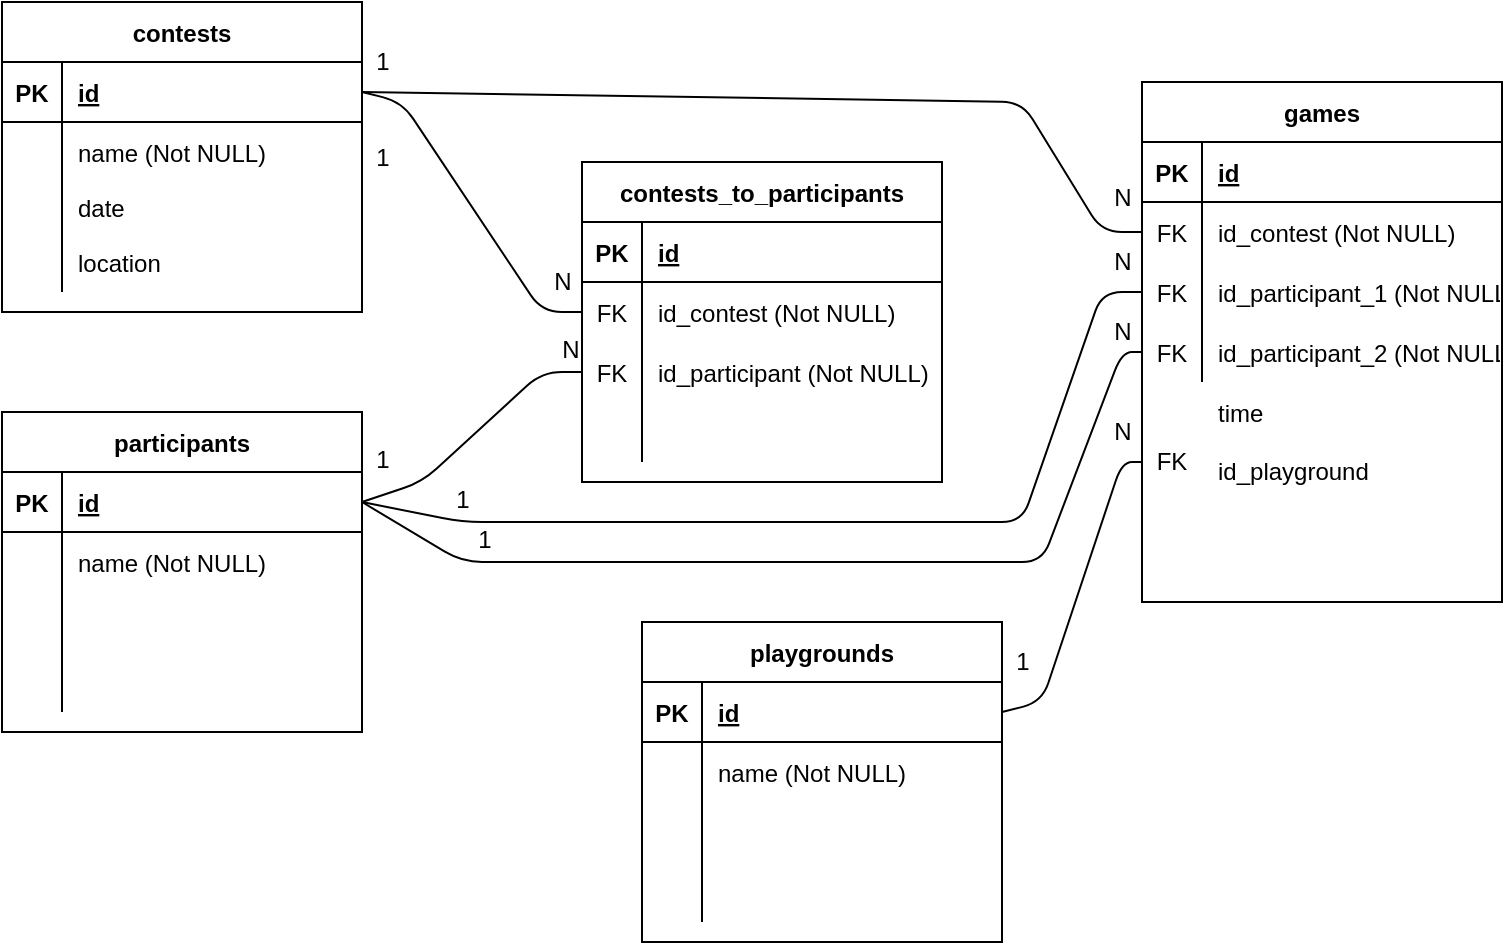 <mxfile version="13.7.3" type="device"><diagram id="hBPETekjnQKZOFMG-QL0" name="Page-1"><mxGraphModel dx="868" dy="515" grid="1" gridSize="10" guides="1" tooltips="1" connect="1" arrows="1" fold="1" page="1" pageScale="1" pageWidth="850" pageHeight="1100" math="0" shadow="0"><root><mxCell id="0"/><mxCell id="1" parent="0"/><mxCell id="inuh7g460RohAHgjYGlP-48" value="" style="endArrow=none;html=1;exitX=1;exitY=0.5;exitDx=0;exitDy=0;entryX=0;entryY=0.5;entryDx=0;entryDy=0;" parent="1" source="inuh7g460RohAHgjYGlP-17" target="inuh7g460RohAHgjYGlP-37" edge="1"><mxGeometry width="50" height="50" relative="1" as="geometry"><mxPoint x="260" y="100" as="sourcePoint"/><mxPoint x="310" y="50" as="targetPoint"/><Array as="points"><mxPoint x="220" y="60"/><mxPoint x="290" y="165"/></Array></mxGeometry></mxCell><mxCell id="inuh7g460RohAHgjYGlP-49" value="" style="endArrow=none;html=1;exitX=1;exitY=0.5;exitDx=0;exitDy=0;entryX=0;entryY=0.5;entryDx=0;entryDy=0;" parent="1" source="inuh7g460RohAHgjYGlP-4" target="inuh7g460RohAHgjYGlP-40" edge="1"><mxGeometry width="50" height="50" relative="1" as="geometry"><mxPoint x="210" y="65" as="sourcePoint"/><mxPoint x="320" y="185" as="targetPoint"/><Array as="points"><mxPoint x="230" y="250"/><mxPoint x="290" y="195"/></Array></mxGeometry></mxCell><mxCell id="inuh7g460RohAHgjYGlP-67" value="time" style="shape=partialRectangle;connectable=0;fillColor=none;top=0;left=0;bottom=0;right=0;align=left;spacingLeft=6;overflow=hidden;" parent="1" vertex="1"><mxGeometry x="620" y="200" width="150" height="30" as="geometry"/></mxCell><mxCell id="inuh7g460RohAHgjYGlP-69" value="id_playground" style="shape=partialRectangle;connectable=0;fillColor=none;top=0;left=0;bottom=0;right=0;align=left;spacingLeft=6;overflow=hidden;" parent="1" vertex="1"><mxGeometry x="620" y="229" width="150" height="30" as="geometry"/></mxCell><mxCell id="inuh7g460RohAHgjYGlP-70" value="" style="endArrow=none;html=1;exitX=1;exitY=0.5;exitDx=0;exitDy=0;entryX=0;entryY=0.5;entryDx=0;entryDy=0;" parent="1" source="inuh7g460RohAHgjYGlP-17" target="inuh7g460RohAHgjYGlP-54" edge="1"><mxGeometry width="50" height="50" relative="1" as="geometry"><mxPoint x="210" y="65" as="sourcePoint"/><mxPoint x="320" y="175" as="targetPoint"/><Array as="points"><mxPoint x="530" y="60"/><mxPoint x="570" y="125"/></Array></mxGeometry></mxCell><mxCell id="inuh7g460RohAHgjYGlP-72" value="" style="endArrow=none;html=1;exitX=1;exitY=0.5;exitDx=0;exitDy=0;entryX=0;entryY=0.5;entryDx=0;entryDy=0;" parent="1" source="inuh7g460RohAHgjYGlP-4" target="inuh7g460RohAHgjYGlP-57" edge="1"><mxGeometry width="50" height="50" relative="1" as="geometry"><mxPoint x="210" y="270" as="sourcePoint"/><mxPoint x="320" y="205" as="targetPoint"/><Array as="points"><mxPoint x="250" y="270"/><mxPoint x="300" y="270"/><mxPoint x="400" y="270"/><mxPoint x="530" y="270"/><mxPoint x="570" y="155"/></Array></mxGeometry></mxCell><mxCell id="inuh7g460RohAHgjYGlP-73" value="" style="endArrow=none;html=1;exitX=1;exitY=0.5;exitDx=0;exitDy=0;entryX=0;entryY=0.5;entryDx=0;entryDy=0;" parent="1" source="inuh7g460RohAHgjYGlP-4" target="inuh7g460RohAHgjYGlP-60" edge="1"><mxGeometry width="50" height="50" relative="1" as="geometry"><mxPoint x="210" y="270" as="sourcePoint"/><mxPoint x="600" y="165" as="targetPoint"/><Array as="points"><mxPoint x="250" y="290"/><mxPoint x="540" y="290"/><mxPoint x="580" y="185"/></Array></mxGeometry></mxCell><mxCell id="inuh7g460RohAHgjYGlP-87" value="" style="endArrow=none;html=1;exitX=1;exitY=0.5;exitDx=0;exitDy=0;" parent="1" source="inuh7g460RohAHgjYGlP-75" edge="1"><mxGeometry width="50" height="50" relative="1" as="geometry"><mxPoint x="420" y="490" as="sourcePoint"/><mxPoint x="590" y="240" as="targetPoint"/><Array as="points"><mxPoint x="540" y="360"/><mxPoint x="580" y="240"/></Array></mxGeometry></mxCell><mxCell id="inuh7g460RohAHgjYGlP-104" value="FK" style="shape=partialRectangle;connectable=0;fillColor=none;top=0;left=0;bottom=0;right=0;editable=1;overflow=hidden;" parent="1" vertex="1"><mxGeometry x="590" y="224" width="30" height="30" as="geometry"/></mxCell><mxCell id="inuh7g460RohAHgjYGlP-106" value="1" style="text;html=1;align=center;verticalAlign=middle;resizable=0;points=[];autosize=1;" parent="1" vertex="1"><mxGeometry x="520" y="330" width="20" height="20" as="geometry"/></mxCell><mxCell id="inuh7g460RohAHgjYGlP-108" value="1" style="text;html=1;align=center;verticalAlign=middle;resizable=0;points=[];autosize=1;" parent="1" vertex="1"><mxGeometry x="200" y="30" width="20" height="20" as="geometry"/></mxCell><mxCell id="inuh7g460RohAHgjYGlP-109" value="1" style="text;html=1;align=center;verticalAlign=middle;resizable=0;points=[];autosize=1;" parent="1" vertex="1"><mxGeometry x="200" y="77.5" width="20" height="20" as="geometry"/></mxCell><mxCell id="inuh7g460RohAHgjYGlP-110" value="1" style="text;html=1;align=center;verticalAlign=middle;resizable=0;points=[];autosize=1;" parent="1" vertex="1"><mxGeometry x="200" y="229" width="20" height="20" as="geometry"/></mxCell><mxCell id="inuh7g460RohAHgjYGlP-118" value="1" style="text;html=1;align=center;verticalAlign=middle;resizable=0;points=[];autosize=1;" parent="1" vertex="1"><mxGeometry x="240" y="249" width="20" height="20" as="geometry"/></mxCell><mxCell id="inuh7g460RohAHgjYGlP-119" value="1" style="text;html=1;align=center;verticalAlign=middle;resizable=0;points=[];autosize=1;" parent="1" vertex="1"><mxGeometry x="250.75" y="269" width="20" height="20" as="geometry"/></mxCell><mxCell id="rp1fnbcUNeewe2p3c86S-1" value="N" style="text;html=1;align=center;verticalAlign=middle;resizable=0;points=[];autosize=1;" parent="1" vertex="1"><mxGeometry x="570" y="97.5" width="20" height="20" as="geometry"/></mxCell><mxCell id="rp1fnbcUNeewe2p3c86S-2" value="N" style="text;html=1;align=center;verticalAlign=middle;resizable=0;points=[];autosize=1;" parent="1" vertex="1"><mxGeometry x="570" y="130" width="20" height="20" as="geometry"/></mxCell><mxCell id="rp1fnbcUNeewe2p3c86S-3" value="N" style="text;html=1;align=center;verticalAlign=middle;resizable=0;points=[];autosize=1;" parent="1" vertex="1"><mxGeometry x="570" y="165" width="20" height="20" as="geometry"/></mxCell><mxCell id="rp1fnbcUNeewe2p3c86S-4" value="N" style="text;html=1;align=center;verticalAlign=middle;resizable=0;points=[];autosize=1;" parent="1" vertex="1"><mxGeometry x="570" y="215" width="20" height="20" as="geometry"/></mxCell><mxCell id="rp1fnbcUNeewe2p3c86S-6" value="N" style="text;html=1;align=center;verticalAlign=middle;resizable=0;points=[];autosize=1;" parent="1" vertex="1"><mxGeometry x="290" y="140" width="20" height="20" as="geometry"/></mxCell><mxCell id="rp1fnbcUNeewe2p3c86S-7" value="N" style="text;html=1;align=center;verticalAlign=middle;resizable=0;points=[];autosize=1;" parent="1" vertex="1"><mxGeometry x="293.75" y="174" width="20" height="20" as="geometry"/></mxCell><mxCell id="inuh7g460RohAHgjYGlP-16" value="contests" style="shape=table;startSize=30;container=1;collapsible=1;childLayout=tableLayout;fixedRows=1;rowLines=0;fontStyle=1;align=center;resizeLast=1;" parent="1" vertex="1"><mxGeometry x="20" y="10" width="180" height="155" as="geometry"/></mxCell><mxCell id="inuh7g460RohAHgjYGlP-17" value="" style="shape=partialRectangle;collapsible=0;dropTarget=0;pointerEvents=0;fillColor=none;top=0;left=0;bottom=1;right=0;points=[[0,0.5],[1,0.5]];portConstraint=eastwest;" parent="inuh7g460RohAHgjYGlP-16" vertex="1"><mxGeometry y="30" width="180" height="30" as="geometry"/></mxCell><mxCell id="inuh7g460RohAHgjYGlP-18" value="PK" style="shape=partialRectangle;connectable=0;fillColor=none;top=0;left=0;bottom=0;right=0;fontStyle=1;overflow=hidden;" parent="inuh7g460RohAHgjYGlP-17" vertex="1"><mxGeometry width="30" height="30" as="geometry"/></mxCell><mxCell id="inuh7g460RohAHgjYGlP-19" value="id" style="shape=partialRectangle;connectable=0;fillColor=none;top=0;left=0;bottom=0;right=0;align=left;spacingLeft=6;fontStyle=5;overflow=hidden;" parent="inuh7g460RohAHgjYGlP-17" vertex="1"><mxGeometry x="30" width="150" height="30" as="geometry"/></mxCell><mxCell id="inuh7g460RohAHgjYGlP-20" value="" style="shape=partialRectangle;collapsible=0;dropTarget=0;pointerEvents=0;fillColor=none;top=0;left=0;bottom=0;right=0;points=[[0,0.5],[1,0.5]];portConstraint=eastwest;" parent="inuh7g460RohAHgjYGlP-16" vertex="1"><mxGeometry y="60" width="180" height="30" as="geometry"/></mxCell><mxCell id="inuh7g460RohAHgjYGlP-21" value="" style="shape=partialRectangle;connectable=0;fillColor=none;top=0;left=0;bottom=0;right=0;editable=1;overflow=hidden;" parent="inuh7g460RohAHgjYGlP-20" vertex="1"><mxGeometry width="30" height="30" as="geometry"/></mxCell><mxCell id="inuh7g460RohAHgjYGlP-22" value="name (Not NULL)" style="shape=partialRectangle;connectable=0;fillColor=none;top=0;left=0;bottom=0;right=0;align=left;spacingLeft=6;overflow=hidden;" parent="inuh7g460RohAHgjYGlP-20" vertex="1"><mxGeometry x="30" width="150" height="30" as="geometry"/></mxCell><mxCell id="inuh7g460RohAHgjYGlP-23" value="" style="shape=partialRectangle;collapsible=0;dropTarget=0;pointerEvents=0;fillColor=none;top=0;left=0;bottom=0;right=0;points=[[0,0.5],[1,0.5]];portConstraint=eastwest;" parent="inuh7g460RohAHgjYGlP-16" vertex="1"><mxGeometry y="90" width="180" height="25" as="geometry"/></mxCell><mxCell id="inuh7g460RohAHgjYGlP-24" value="" style="shape=partialRectangle;connectable=0;fillColor=none;top=0;left=0;bottom=0;right=0;editable=1;overflow=hidden;" parent="inuh7g460RohAHgjYGlP-23" vertex="1"><mxGeometry width="30" height="25" as="geometry"/></mxCell><mxCell id="inuh7g460RohAHgjYGlP-25" value="date" style="shape=partialRectangle;connectable=0;fillColor=none;top=0;left=0;bottom=0;right=0;align=left;spacingLeft=6;overflow=hidden;" parent="inuh7g460RohAHgjYGlP-23" vertex="1"><mxGeometry x="30" width="150" height="25" as="geometry"/></mxCell><mxCell id="inuh7g460RohAHgjYGlP-26" value="" style="shape=partialRectangle;collapsible=0;dropTarget=0;pointerEvents=0;fillColor=none;top=0;left=0;bottom=0;right=0;points=[[0,0.5],[1,0.5]];portConstraint=eastwest;" parent="inuh7g460RohAHgjYGlP-16" vertex="1"><mxGeometry y="115" width="180" height="30" as="geometry"/></mxCell><mxCell id="inuh7g460RohAHgjYGlP-27" value="" style="shape=partialRectangle;connectable=0;fillColor=none;top=0;left=0;bottom=0;right=0;editable=1;overflow=hidden;" parent="inuh7g460RohAHgjYGlP-26" vertex="1"><mxGeometry width="30" height="30" as="geometry"/></mxCell><mxCell id="inuh7g460RohAHgjYGlP-28" value="location" style="shape=partialRectangle;connectable=0;fillColor=none;top=0;left=0;bottom=0;right=0;align=left;spacingLeft=6;overflow=hidden;" parent="inuh7g460RohAHgjYGlP-26" vertex="1"><mxGeometry x="30" width="150" height="30" as="geometry"/></mxCell><mxCell id="inuh7g460RohAHgjYGlP-3" value="participants" style="shape=table;startSize=30;container=1;collapsible=1;childLayout=tableLayout;fixedRows=1;rowLines=0;fontStyle=1;align=center;resizeLast=1;" parent="1" vertex="1"><mxGeometry x="20" y="215" width="180" height="160" as="geometry"/></mxCell><mxCell id="inuh7g460RohAHgjYGlP-4" value="" style="shape=partialRectangle;collapsible=0;dropTarget=0;pointerEvents=0;fillColor=none;top=0;left=0;bottom=1;right=0;points=[[0,0.5],[1,0.5]];portConstraint=eastwest;" parent="inuh7g460RohAHgjYGlP-3" vertex="1"><mxGeometry y="30" width="180" height="30" as="geometry"/></mxCell><mxCell id="inuh7g460RohAHgjYGlP-5" value="PK" style="shape=partialRectangle;connectable=0;fillColor=none;top=0;left=0;bottom=0;right=0;fontStyle=1;overflow=hidden;" parent="inuh7g460RohAHgjYGlP-4" vertex="1"><mxGeometry width="30" height="30" as="geometry"/></mxCell><mxCell id="inuh7g460RohAHgjYGlP-6" value="id" style="shape=partialRectangle;connectable=0;fillColor=none;top=0;left=0;bottom=0;right=0;align=left;spacingLeft=6;fontStyle=5;overflow=hidden;" parent="inuh7g460RohAHgjYGlP-4" vertex="1"><mxGeometry x="30" width="150" height="30" as="geometry"/></mxCell><mxCell id="inuh7g460RohAHgjYGlP-7" value="" style="shape=partialRectangle;collapsible=0;dropTarget=0;pointerEvents=0;fillColor=none;top=0;left=0;bottom=0;right=0;points=[[0,0.5],[1,0.5]];portConstraint=eastwest;" parent="inuh7g460RohAHgjYGlP-3" vertex="1"><mxGeometry y="60" width="180" height="30" as="geometry"/></mxCell><mxCell id="inuh7g460RohAHgjYGlP-8" value="" style="shape=partialRectangle;connectable=0;fillColor=none;top=0;left=0;bottom=0;right=0;editable=1;overflow=hidden;" parent="inuh7g460RohAHgjYGlP-7" vertex="1"><mxGeometry width="30" height="30" as="geometry"/></mxCell><mxCell id="inuh7g460RohAHgjYGlP-9" value="name (Not NULL)" style="shape=partialRectangle;connectable=0;fillColor=none;top=0;left=0;bottom=0;right=0;align=left;spacingLeft=6;overflow=hidden;" parent="inuh7g460RohAHgjYGlP-7" vertex="1"><mxGeometry x="30" width="150" height="30" as="geometry"/></mxCell><mxCell id="inuh7g460RohAHgjYGlP-10" value="" style="shape=partialRectangle;collapsible=0;dropTarget=0;pointerEvents=0;fillColor=none;top=0;left=0;bottom=0;right=0;points=[[0,0.5],[1,0.5]];portConstraint=eastwest;" parent="inuh7g460RohAHgjYGlP-3" vertex="1"><mxGeometry y="90" width="180" height="30" as="geometry"/></mxCell><mxCell id="inuh7g460RohAHgjYGlP-11" value="" style="shape=partialRectangle;connectable=0;fillColor=none;top=0;left=0;bottom=0;right=0;editable=1;overflow=hidden;" parent="inuh7g460RohAHgjYGlP-10" vertex="1"><mxGeometry width="30" height="30" as="geometry"/></mxCell><mxCell id="inuh7g460RohAHgjYGlP-12" value="" style="shape=partialRectangle;connectable=0;fillColor=none;top=0;left=0;bottom=0;right=0;align=left;spacingLeft=6;overflow=hidden;" parent="inuh7g460RohAHgjYGlP-10" vertex="1"><mxGeometry x="30" width="150" height="30" as="geometry"/></mxCell><mxCell id="inuh7g460RohAHgjYGlP-13" value="" style="shape=partialRectangle;collapsible=0;dropTarget=0;pointerEvents=0;fillColor=none;top=0;left=0;bottom=0;right=0;points=[[0,0.5],[1,0.5]];portConstraint=eastwest;" parent="inuh7g460RohAHgjYGlP-3" vertex="1"><mxGeometry y="120" width="180" height="30" as="geometry"/></mxCell><mxCell id="inuh7g460RohAHgjYGlP-14" value="" style="shape=partialRectangle;connectable=0;fillColor=none;top=0;left=0;bottom=0;right=0;editable=1;overflow=hidden;" parent="inuh7g460RohAHgjYGlP-13" vertex="1"><mxGeometry width="30" height="30" as="geometry"/></mxCell><mxCell id="inuh7g460RohAHgjYGlP-15" value="" style="shape=partialRectangle;connectable=0;fillColor=none;top=0;left=0;bottom=0;right=0;align=left;spacingLeft=6;overflow=hidden;" parent="inuh7g460RohAHgjYGlP-13" vertex="1"><mxGeometry x="30" width="150" height="30" as="geometry"/></mxCell><mxCell id="inuh7g460RohAHgjYGlP-33" value="contests_to_participants" style="shape=table;startSize=30;container=1;collapsible=1;childLayout=tableLayout;fixedRows=1;rowLines=0;fontStyle=1;align=center;resizeLast=1;" parent="1" vertex="1"><mxGeometry x="310" y="90" width="180" height="160" as="geometry"/></mxCell><mxCell id="inuh7g460RohAHgjYGlP-34" value="" style="shape=partialRectangle;collapsible=0;dropTarget=0;pointerEvents=0;fillColor=none;top=0;left=0;bottom=1;right=0;points=[[0,0.5],[1,0.5]];portConstraint=eastwest;" parent="inuh7g460RohAHgjYGlP-33" vertex="1"><mxGeometry y="30" width="180" height="30" as="geometry"/></mxCell><mxCell id="inuh7g460RohAHgjYGlP-35" value="PK" style="shape=partialRectangle;connectable=0;fillColor=none;top=0;left=0;bottom=0;right=0;fontStyle=1;overflow=hidden;" parent="inuh7g460RohAHgjYGlP-34" vertex="1"><mxGeometry width="30" height="30" as="geometry"/></mxCell><mxCell id="inuh7g460RohAHgjYGlP-36" value="id" style="shape=partialRectangle;connectable=0;fillColor=none;top=0;left=0;bottom=0;right=0;align=left;spacingLeft=6;fontStyle=5;overflow=hidden;" parent="inuh7g460RohAHgjYGlP-34" vertex="1"><mxGeometry x="30" width="150" height="30" as="geometry"/></mxCell><mxCell id="inuh7g460RohAHgjYGlP-37" value="" style="shape=partialRectangle;collapsible=0;dropTarget=0;pointerEvents=0;fillColor=none;top=0;left=0;bottom=0;right=0;points=[[0,0.5],[1,0.5]];portConstraint=eastwest;" parent="inuh7g460RohAHgjYGlP-33" vertex="1"><mxGeometry y="60" width="180" height="30" as="geometry"/></mxCell><mxCell id="inuh7g460RohAHgjYGlP-38" value="FK" style="shape=partialRectangle;connectable=0;fillColor=none;top=0;left=0;bottom=0;right=0;editable=1;overflow=hidden;" parent="inuh7g460RohAHgjYGlP-37" vertex="1"><mxGeometry width="30" height="30" as="geometry"/></mxCell><mxCell id="inuh7g460RohAHgjYGlP-39" value="id_contest (Not NULL)" style="shape=partialRectangle;connectable=0;fillColor=none;top=0;left=0;bottom=0;right=0;align=left;spacingLeft=6;overflow=hidden;" parent="inuh7g460RohAHgjYGlP-37" vertex="1"><mxGeometry x="30" width="150" height="30" as="geometry"/></mxCell><mxCell id="inuh7g460RohAHgjYGlP-40" value="" style="shape=partialRectangle;collapsible=0;dropTarget=0;pointerEvents=0;fillColor=none;top=0;left=0;bottom=0;right=0;points=[[0,0.5],[1,0.5]];portConstraint=eastwest;" parent="inuh7g460RohAHgjYGlP-33" vertex="1"><mxGeometry y="90" width="180" height="30" as="geometry"/></mxCell><mxCell id="inuh7g460RohAHgjYGlP-41" value="FK" style="shape=partialRectangle;connectable=0;fillColor=none;top=0;left=0;bottom=0;right=0;editable=1;overflow=hidden;" parent="inuh7g460RohAHgjYGlP-40" vertex="1"><mxGeometry width="30" height="30" as="geometry"/></mxCell><mxCell id="inuh7g460RohAHgjYGlP-42" value="id_participant (Not NULL)" style="shape=partialRectangle;connectable=0;fillColor=none;top=0;left=0;bottom=0;right=0;align=left;spacingLeft=6;overflow=hidden;" parent="inuh7g460RohAHgjYGlP-40" vertex="1"><mxGeometry x="30" width="150" height="30" as="geometry"/></mxCell><mxCell id="inuh7g460RohAHgjYGlP-43" value="" style="shape=partialRectangle;collapsible=0;dropTarget=0;pointerEvents=0;fillColor=none;top=0;left=0;bottom=0;right=0;points=[[0,0.5],[1,0.5]];portConstraint=eastwest;" parent="inuh7g460RohAHgjYGlP-33" vertex="1"><mxGeometry y="120" width="180" height="30" as="geometry"/></mxCell><mxCell id="inuh7g460RohAHgjYGlP-44" value="" style="shape=partialRectangle;connectable=0;fillColor=none;top=0;left=0;bottom=0;right=0;editable=1;overflow=hidden;" parent="inuh7g460RohAHgjYGlP-43" vertex="1"><mxGeometry width="30" height="30" as="geometry"/></mxCell><mxCell id="inuh7g460RohAHgjYGlP-45" value="" style="shape=partialRectangle;connectable=0;fillColor=none;top=0;left=0;bottom=0;right=0;align=left;spacingLeft=6;overflow=hidden;" parent="inuh7g460RohAHgjYGlP-43" vertex="1"><mxGeometry x="30" width="150" height="30" as="geometry"/></mxCell><mxCell id="inuh7g460RohAHgjYGlP-50" value="games" style="shape=table;startSize=30;container=1;collapsible=1;childLayout=tableLayout;fixedRows=1;rowLines=0;fontStyle=1;align=center;resizeLast=1;" parent="1" vertex="1"><mxGeometry x="590" y="50" width="180" height="260" as="geometry"/></mxCell><mxCell id="inuh7g460RohAHgjYGlP-51" value="" style="shape=partialRectangle;collapsible=0;dropTarget=0;pointerEvents=0;fillColor=none;top=0;left=0;bottom=1;right=0;points=[[0,0.5],[1,0.5]];portConstraint=eastwest;" parent="inuh7g460RohAHgjYGlP-50" vertex="1"><mxGeometry y="30" width="180" height="30" as="geometry"/></mxCell><mxCell id="inuh7g460RohAHgjYGlP-52" value="PK" style="shape=partialRectangle;connectable=0;fillColor=none;top=0;left=0;bottom=0;right=0;fontStyle=1;overflow=hidden;" parent="inuh7g460RohAHgjYGlP-51" vertex="1"><mxGeometry width="30" height="30" as="geometry"/></mxCell><mxCell id="inuh7g460RohAHgjYGlP-53" value="id" style="shape=partialRectangle;connectable=0;fillColor=none;top=0;left=0;bottom=0;right=0;align=left;spacingLeft=6;fontStyle=5;overflow=hidden;" parent="inuh7g460RohAHgjYGlP-51" vertex="1"><mxGeometry x="30" width="150" height="30" as="geometry"/></mxCell><mxCell id="inuh7g460RohAHgjYGlP-54" value="" style="shape=partialRectangle;collapsible=0;dropTarget=0;pointerEvents=0;fillColor=none;top=0;left=0;bottom=0;right=0;points=[[0,0.5],[1,0.5]];portConstraint=eastwest;" parent="inuh7g460RohAHgjYGlP-50" vertex="1"><mxGeometry y="60" width="180" height="30" as="geometry"/></mxCell><mxCell id="inuh7g460RohAHgjYGlP-55" value="FK" style="shape=partialRectangle;connectable=0;fillColor=none;top=0;left=0;bottom=0;right=0;editable=1;overflow=hidden;" parent="inuh7g460RohAHgjYGlP-54" vertex="1"><mxGeometry width="30" height="30" as="geometry"/></mxCell><mxCell id="inuh7g460RohAHgjYGlP-56" value="id_contest (Not NULL)" style="shape=partialRectangle;connectable=0;fillColor=none;top=0;left=0;bottom=0;right=0;align=left;spacingLeft=6;overflow=hidden;" parent="inuh7g460RohAHgjYGlP-54" vertex="1"><mxGeometry x="30" width="150" height="30" as="geometry"/></mxCell><mxCell id="inuh7g460RohAHgjYGlP-57" value="" style="shape=partialRectangle;collapsible=0;dropTarget=0;pointerEvents=0;fillColor=none;top=0;left=0;bottom=0;right=0;points=[[0,0.5],[1,0.5]];portConstraint=eastwest;" parent="inuh7g460RohAHgjYGlP-50" vertex="1"><mxGeometry y="90" width="180" height="30" as="geometry"/></mxCell><mxCell id="inuh7g460RohAHgjYGlP-58" value="FK" style="shape=partialRectangle;connectable=0;fillColor=none;top=0;left=0;bottom=0;right=0;editable=1;overflow=hidden;" parent="inuh7g460RohAHgjYGlP-57" vertex="1"><mxGeometry width="30" height="30" as="geometry"/></mxCell><mxCell id="inuh7g460RohAHgjYGlP-59" value="id_participant_1 (Not NULL)" style="shape=partialRectangle;connectable=0;fillColor=none;top=0;left=0;bottom=0;right=0;align=left;spacingLeft=6;overflow=hidden;" parent="inuh7g460RohAHgjYGlP-57" vertex="1"><mxGeometry x="30" width="150" height="30" as="geometry"/></mxCell><mxCell id="inuh7g460RohAHgjYGlP-60" value="" style="shape=partialRectangle;collapsible=0;dropTarget=0;pointerEvents=0;fillColor=none;top=0;left=0;bottom=0;right=0;points=[[0,0.5],[1,0.5]];portConstraint=eastwest;" parent="inuh7g460RohAHgjYGlP-50" vertex="1"><mxGeometry y="120" width="180" height="30" as="geometry"/></mxCell><mxCell id="inuh7g460RohAHgjYGlP-61" value="FK" style="shape=partialRectangle;connectable=0;fillColor=none;top=0;left=0;bottom=0;right=0;editable=1;overflow=hidden;" parent="inuh7g460RohAHgjYGlP-60" vertex="1"><mxGeometry width="30" height="30" as="geometry"/></mxCell><mxCell id="inuh7g460RohAHgjYGlP-62" value="id_participant_2 (Not NULL)" style="shape=partialRectangle;connectable=0;fillColor=none;top=0;left=0;bottom=0;right=0;align=left;spacingLeft=6;overflow=hidden;" parent="inuh7g460RohAHgjYGlP-60" vertex="1"><mxGeometry x="30" width="150" height="30" as="geometry"/></mxCell><mxCell id="inuh7g460RohAHgjYGlP-74" value="playgrounds" style="shape=table;startSize=30;container=1;collapsible=1;childLayout=tableLayout;fixedRows=1;rowLines=0;fontStyle=1;align=center;resizeLast=1;" parent="1" vertex="1"><mxGeometry x="340" y="320" width="180" height="160" as="geometry"/></mxCell><mxCell id="inuh7g460RohAHgjYGlP-75" value="" style="shape=partialRectangle;collapsible=0;dropTarget=0;pointerEvents=0;fillColor=none;top=0;left=0;bottom=1;right=0;points=[[0,0.5],[1,0.5]];portConstraint=eastwest;" parent="inuh7g460RohAHgjYGlP-74" vertex="1"><mxGeometry y="30" width="180" height="30" as="geometry"/></mxCell><mxCell id="inuh7g460RohAHgjYGlP-76" value="PK" style="shape=partialRectangle;connectable=0;fillColor=none;top=0;left=0;bottom=0;right=0;fontStyle=1;overflow=hidden;" parent="inuh7g460RohAHgjYGlP-75" vertex="1"><mxGeometry width="30" height="30" as="geometry"/></mxCell><mxCell id="inuh7g460RohAHgjYGlP-77" value="id" style="shape=partialRectangle;connectable=0;fillColor=none;top=0;left=0;bottom=0;right=0;align=left;spacingLeft=6;fontStyle=5;overflow=hidden;" parent="inuh7g460RohAHgjYGlP-75" vertex="1"><mxGeometry x="30" width="150" height="30" as="geometry"/></mxCell><mxCell id="inuh7g460RohAHgjYGlP-78" value="" style="shape=partialRectangle;collapsible=0;dropTarget=0;pointerEvents=0;fillColor=none;top=0;left=0;bottom=0;right=0;points=[[0,0.5],[1,0.5]];portConstraint=eastwest;" parent="inuh7g460RohAHgjYGlP-74" vertex="1"><mxGeometry y="60" width="180" height="30" as="geometry"/></mxCell><mxCell id="inuh7g460RohAHgjYGlP-79" value="" style="shape=partialRectangle;connectable=0;fillColor=none;top=0;left=0;bottom=0;right=0;editable=1;overflow=hidden;" parent="inuh7g460RohAHgjYGlP-78" vertex="1"><mxGeometry width="30" height="30" as="geometry"/></mxCell><mxCell id="inuh7g460RohAHgjYGlP-80" value="name (Not NULL)" style="shape=partialRectangle;connectable=0;fillColor=none;top=0;left=0;bottom=0;right=0;align=left;spacingLeft=6;overflow=hidden;" parent="inuh7g460RohAHgjYGlP-78" vertex="1"><mxGeometry x="30" width="150" height="30" as="geometry"/></mxCell><mxCell id="inuh7g460RohAHgjYGlP-81" value="" style="shape=partialRectangle;collapsible=0;dropTarget=0;pointerEvents=0;fillColor=none;top=0;left=0;bottom=0;right=0;points=[[0,0.5],[1,0.5]];portConstraint=eastwest;" parent="inuh7g460RohAHgjYGlP-74" vertex="1"><mxGeometry y="90" width="180" height="30" as="geometry"/></mxCell><mxCell id="inuh7g460RohAHgjYGlP-82" value="" style="shape=partialRectangle;connectable=0;fillColor=none;top=0;left=0;bottom=0;right=0;editable=1;overflow=hidden;" parent="inuh7g460RohAHgjYGlP-81" vertex="1"><mxGeometry width="30" height="30" as="geometry"/></mxCell><mxCell id="inuh7g460RohAHgjYGlP-83" value="" style="shape=partialRectangle;connectable=0;fillColor=none;top=0;left=0;bottom=0;right=0;align=left;spacingLeft=6;overflow=hidden;" parent="inuh7g460RohAHgjYGlP-81" vertex="1"><mxGeometry x="30" width="150" height="30" as="geometry"/></mxCell><mxCell id="inuh7g460RohAHgjYGlP-84" value="" style="shape=partialRectangle;collapsible=0;dropTarget=0;pointerEvents=0;fillColor=none;top=0;left=0;bottom=0;right=0;points=[[0,0.5],[1,0.5]];portConstraint=eastwest;" parent="inuh7g460RohAHgjYGlP-74" vertex="1"><mxGeometry y="120" width="180" height="30" as="geometry"/></mxCell><mxCell id="inuh7g460RohAHgjYGlP-85" value="" style="shape=partialRectangle;connectable=0;fillColor=none;top=0;left=0;bottom=0;right=0;editable=1;overflow=hidden;" parent="inuh7g460RohAHgjYGlP-84" vertex="1"><mxGeometry width="30" height="30" as="geometry"/></mxCell><mxCell id="inuh7g460RohAHgjYGlP-86" value="" style="shape=partialRectangle;connectable=0;fillColor=none;top=0;left=0;bottom=0;right=0;align=left;spacingLeft=6;overflow=hidden;" parent="inuh7g460RohAHgjYGlP-84" vertex="1"><mxGeometry x="30" width="150" height="30" as="geometry"/></mxCell></root></mxGraphModel></diagram></mxfile>